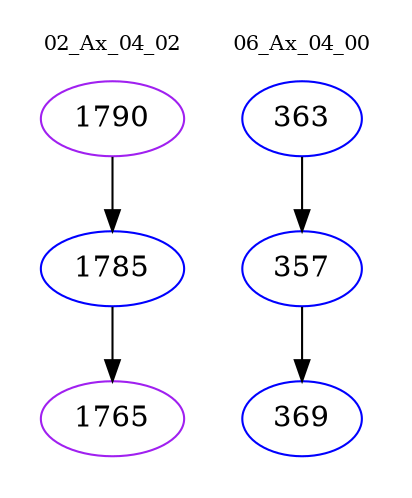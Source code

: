 digraph{
subgraph cluster_0 {
color = white
label = "02_Ax_04_02";
fontsize=10;
T0_1790 [label="1790", color="purple"]
T0_1790 -> T0_1785 [color="black"]
T0_1785 [label="1785", color="blue"]
T0_1785 -> T0_1765 [color="black"]
T0_1765 [label="1765", color="purple"]
}
subgraph cluster_1 {
color = white
label = "06_Ax_04_00";
fontsize=10;
T1_363 [label="363", color="blue"]
T1_363 -> T1_357 [color="black"]
T1_357 [label="357", color="blue"]
T1_357 -> T1_369 [color="black"]
T1_369 [label="369", color="blue"]
}
}
